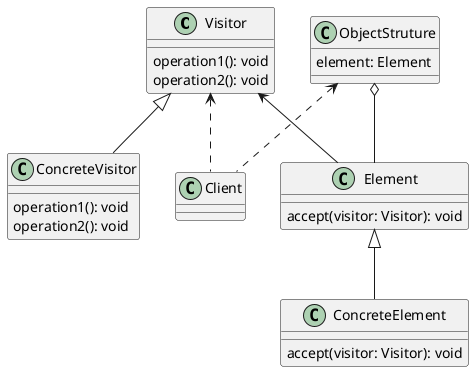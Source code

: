 @startuml
class Visitor{
operation1(): void
operation2(): void
}
class ConcreteVisitor{
operation1(): void
operation2(): void
}
class Element{
accept(visitor: Visitor): void
}
class ConcreteElement{
accept(visitor: Visitor): void
}
class ObjectStruture{
element: Element
}
class Client

Visitor <|-- ConcreteVisitor
Visitor <-- Element
ObjectStruture o-- Element
Element <|-- ConcreteElement
Visitor <.. Client
ObjectStruture <.. Client
@enduml